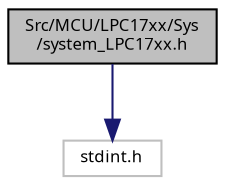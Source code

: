 digraph "Src/MCU/LPC17xx/Sys/system_LPC17xx.h"
{
  edge [fontname="Sans",fontsize="8",labelfontname="Sans",labelfontsize="8"];
  node [fontname="Sans",fontsize="8",shape=record];
  Node1 [label="Src/MCU/LPC17xx/Sys\l/system_LPC17xx.h",height=0.2,width=0.4,color="black", fillcolor="grey75", style="filled", fontcolor="black"];
  Node1 -> Node2 [color="midnightblue",fontsize="8",style="solid",fontname="Sans"];
  Node2 [label="stdint.h",height=0.2,width=0.4,color="grey75", fillcolor="white", style="filled"];
}
